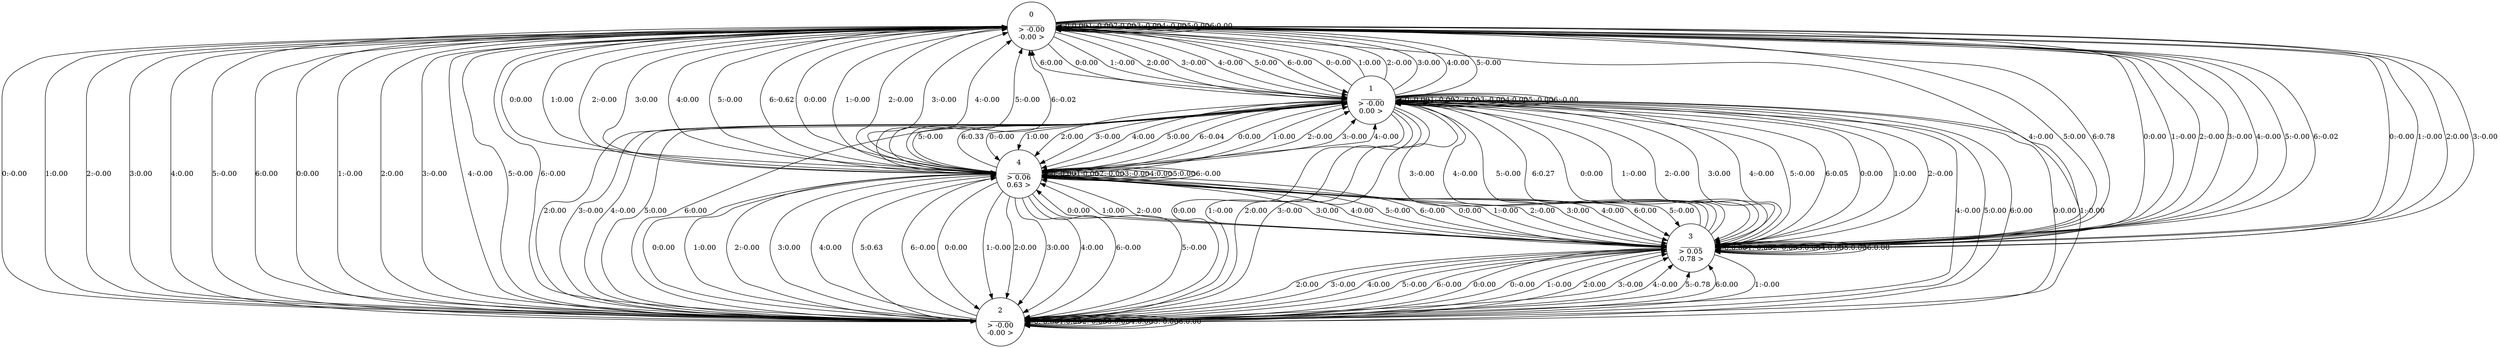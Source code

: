 //MusicWeightedAutomaton.dot
digraph {
	0 [label="0
______
> -0.00
-0.00 >"]
	1 [label="1
______
> -0.00
0.00 >"]
	2 [label="2
______
> -0.00
-0.00 >"]
	3 [label="3
______
> 0.05
-0.78 >"]
	4 [label="4
______
> 0.06
0.63 >"]
	0 -> 0 [label="0:0.00"]
	0 -> 1 [label="0:0.00"]
	0 -> 2 [label="0:-0.00"]
	0 -> 3 [label="0:-0.00"]
	0 -> 4 [label="0:0.00"]
	1 -> 0 [label="0:-0.00"]
	1 -> 1 [label="0:-0.00"]
	1 -> 2 [label="0:0.00"]
	1 -> 3 [label="0:0.00"]
	1 -> 4 [label="0:-0.00"]
	2 -> 0 [label="0:0.00"]
	2 -> 1 [label="0:0.00"]
	2 -> 2 [label="0:-0.00"]
	2 -> 3 [label="0:-0.00"]
	2 -> 4 [label="0:0.00"]
	3 -> 0 [label="0:0.00"]
	3 -> 1 [label="0:0.00"]
	3 -> 2 [label="0:0.00"]
	3 -> 3 [label="0:0.00"]
	3 -> 4 [label="0:0.00"]
	4 -> 0 [label="0:0.00"]
	4 -> 1 [label="0:0.00"]
	4 -> 2 [label="0:0.00"]
	4 -> 3 [label="0:0.00"]
	4 -> 4 [label="0:-0.00"]
	0 -> 0 [label="1:-0.00"]
	0 -> 1 [label="1:-0.00"]
	0 -> 2 [label="1:0.00"]
	0 -> 3 [label="1:-0.00"]
	0 -> 4 [label="1:0.00"]
	1 -> 0 [label="1:0.00"]
	1 -> 1 [label="1:-0.00"]
	1 -> 2 [label="1:-0.00"]
	1 -> 3 [label="1:-0.00"]
	1 -> 4 [label="1:0.00"]
	2 -> 0 [label="1:-0.00"]
	2 -> 1 [label="1:-0.00"]
	2 -> 2 [label="1:0.00"]
	2 -> 3 [label="1:-0.00"]
	2 -> 4 [label="1:0.00"]
	3 -> 0 [label="1:-0.00"]
	3 -> 1 [label="1:0.00"]
	3 -> 2 [label="1:-0.00"]
	3 -> 3 [label="1:-0.00"]
	3 -> 4 [label="1:0.00"]
	4 -> 0 [label="1:-0.00"]
	4 -> 1 [label="1:0.00"]
	4 -> 2 [label="1:-0.00"]
	4 -> 3 [label="1:-0.00"]
	4 -> 4 [label="1:0.00"]
	0 -> 0 [label="2:0.00"]
	0 -> 1 [label="2:0.00"]
	0 -> 2 [label="2:-0.00"]
	0 -> 3 [label="2:0.00"]
	0 -> 4 [label="2:-0.00"]
	1 -> 0 [label="2:-0.00"]
	1 -> 1 [label="2:-0.00"]
	1 -> 2 [label="2:0.00"]
	1 -> 3 [label="2:-0.00"]
	1 -> 4 [label="2:0.00"]
	2 -> 0 [label="2:0.00"]
	2 -> 1 [label="2:0.00"]
	2 -> 2 [label="2:-0.00"]
	2 -> 3 [label="2:0.00"]
	2 -> 4 [label="2:-0.00"]
	3 -> 0 [label="2:-0.00"]
	3 -> 1 [label="2:-0.00"]
	3 -> 2 [label="2:0.00"]
	3 -> 3 [label="2:-0.00"]
	3 -> 4 [label="2:-0.00"]
	4 -> 0 [label="2:-0.00"]
	4 -> 1 [label="2:-0.00"]
	4 -> 2 [label="2:0.00"]
	4 -> 3 [label="2:-0.00"]
	4 -> 4 [label="2:-0.00"]
	0 -> 0 [label="3:-0.00"]
	0 -> 1 [label="3:-0.00"]
	0 -> 2 [label="3:0.00"]
	0 -> 3 [label="3:-0.00"]
	0 -> 4 [label="3:0.00"]
	1 -> 0 [label="3:0.00"]
	1 -> 1 [label="3:-0.00"]
	1 -> 2 [label="3:-0.00"]
	1 -> 3 [label="3:0.00"]
	1 -> 4 [label="3:-0.00"]
	2 -> 0 [label="3:-0.00"]
	2 -> 1 [label="3:-0.00"]
	2 -> 2 [label="3:0.00"]
	2 -> 3 [label="3:-0.00"]
	2 -> 4 [label="3:0.00"]
	3 -> 0 [label="3:-0.00"]
	3 -> 1 [label="3:-0.00"]
	3 -> 2 [label="3:-0.00"]
	3 -> 3 [label="3:0.00"]
	3 -> 4 [label="3:0.00"]
	4 -> 0 [label="3:-0.00"]
	4 -> 1 [label="3:-0.00"]
	4 -> 2 [label="3:0.00"]
	4 -> 3 [label="3:0.00"]
	4 -> 4 [label="3:-0.00"]
	0 -> 0 [label="4:-0.00"]
	0 -> 1 [label="4:-0.00"]
	0 -> 2 [label="4:0.00"]
	0 -> 3 [label="4:-0.00"]
	0 -> 4 [label="4:0.00"]
	1 -> 0 [label="4:0.00"]
	1 -> 1 [label="4:0.00"]
	1 -> 2 [label="4:-0.00"]
	1 -> 3 [label="4:-0.00"]
	1 -> 4 [label="4:0.00"]
	2 -> 0 [label="4:-0.00"]
	2 -> 1 [label="4:-0.00"]
	2 -> 2 [label="4:0.00"]
	2 -> 3 [label="4:-0.00"]
	2 -> 4 [label="4:0.00"]
	3 -> 0 [label="4:-0.00"]
	3 -> 1 [label="4:-0.00"]
	3 -> 2 [label="4:0.00"]
	3 -> 3 [label="4:0.00"]
	3 -> 4 [label="4:0.00"]
	4 -> 0 [label="4:-0.00"]
	4 -> 1 [label="4:-0.00"]
	4 -> 2 [label="4:0.00"]
	4 -> 3 [label="4:0.00"]
	4 -> 4 [label="4:0.00"]
	0 -> 0 [label="5:0.00"]
	0 -> 1 [label="5:0.00"]
	0 -> 2 [label="5:-0.00"]
	0 -> 3 [label="5:0.00"]
	0 -> 4 [label="5:-0.00"]
	1 -> 0 [label="5:-0.00"]
	1 -> 1 [label="5:-0.00"]
	1 -> 2 [label="5:0.00"]
	1 -> 3 [label="5:-0.00"]
	1 -> 4 [label="5:0.00"]
	2 -> 0 [label="5:-0.00"]
	2 -> 1 [label="5:0.00"]
	2 -> 2 [label="5:-0.00"]
	2 -> 3 [label="5:-0.78"]
	2 -> 4 [label="5:0.63"]
	3 -> 0 [label="5:-0.00"]
	3 -> 1 [label="5:-0.00"]
	3 -> 2 [label="5:-0.00"]
	3 -> 3 [label="5:0.00"]
	3 -> 4 [label="5:-0.00"]
	4 -> 0 [label="5:-0.00"]
	4 -> 1 [label="5:-0.00"]
	4 -> 2 [label="5:-0.00"]
	4 -> 3 [label="5:-0.00"]
	4 -> 4 [label="5:0.00"]
	0 -> 0 [label="6:0.00"]
	0 -> 1 [label="6:-0.00"]
	0 -> 2 [label="6:0.00"]
	0 -> 3 [label="6:0.78"]
	0 -> 4 [label="6:-0.62"]
	1 -> 0 [label="6:0.00"]
	1 -> 1 [label="6:-0.00"]
	1 -> 2 [label="6:0.00"]
	1 -> 3 [label="6:0.05"]
	1 -> 4 [label="6:-0.04"]
	2 -> 0 [label="6:-0.00"]
	2 -> 1 [label="6:0.00"]
	2 -> 2 [label="6:0.00"]
	2 -> 3 [label="6:0.00"]
	2 -> 4 [label="6:-0.00"]
	3 -> 0 [label="6:-0.02"]
	3 -> 1 [label="6:0.27"]
	3 -> 2 [label="6:-0.00"]
	3 -> 3 [label="6:0.00"]
	3 -> 4 [label="6:-0.00"]
	4 -> 0 [label="6:-0.02"]
	4 -> 1 [label="6:0.33"]
	4 -> 2 [label="6:-0.00"]
	4 -> 3 [label="6:0.00"]
	4 -> 4 [label="6:-0.00"]
}
